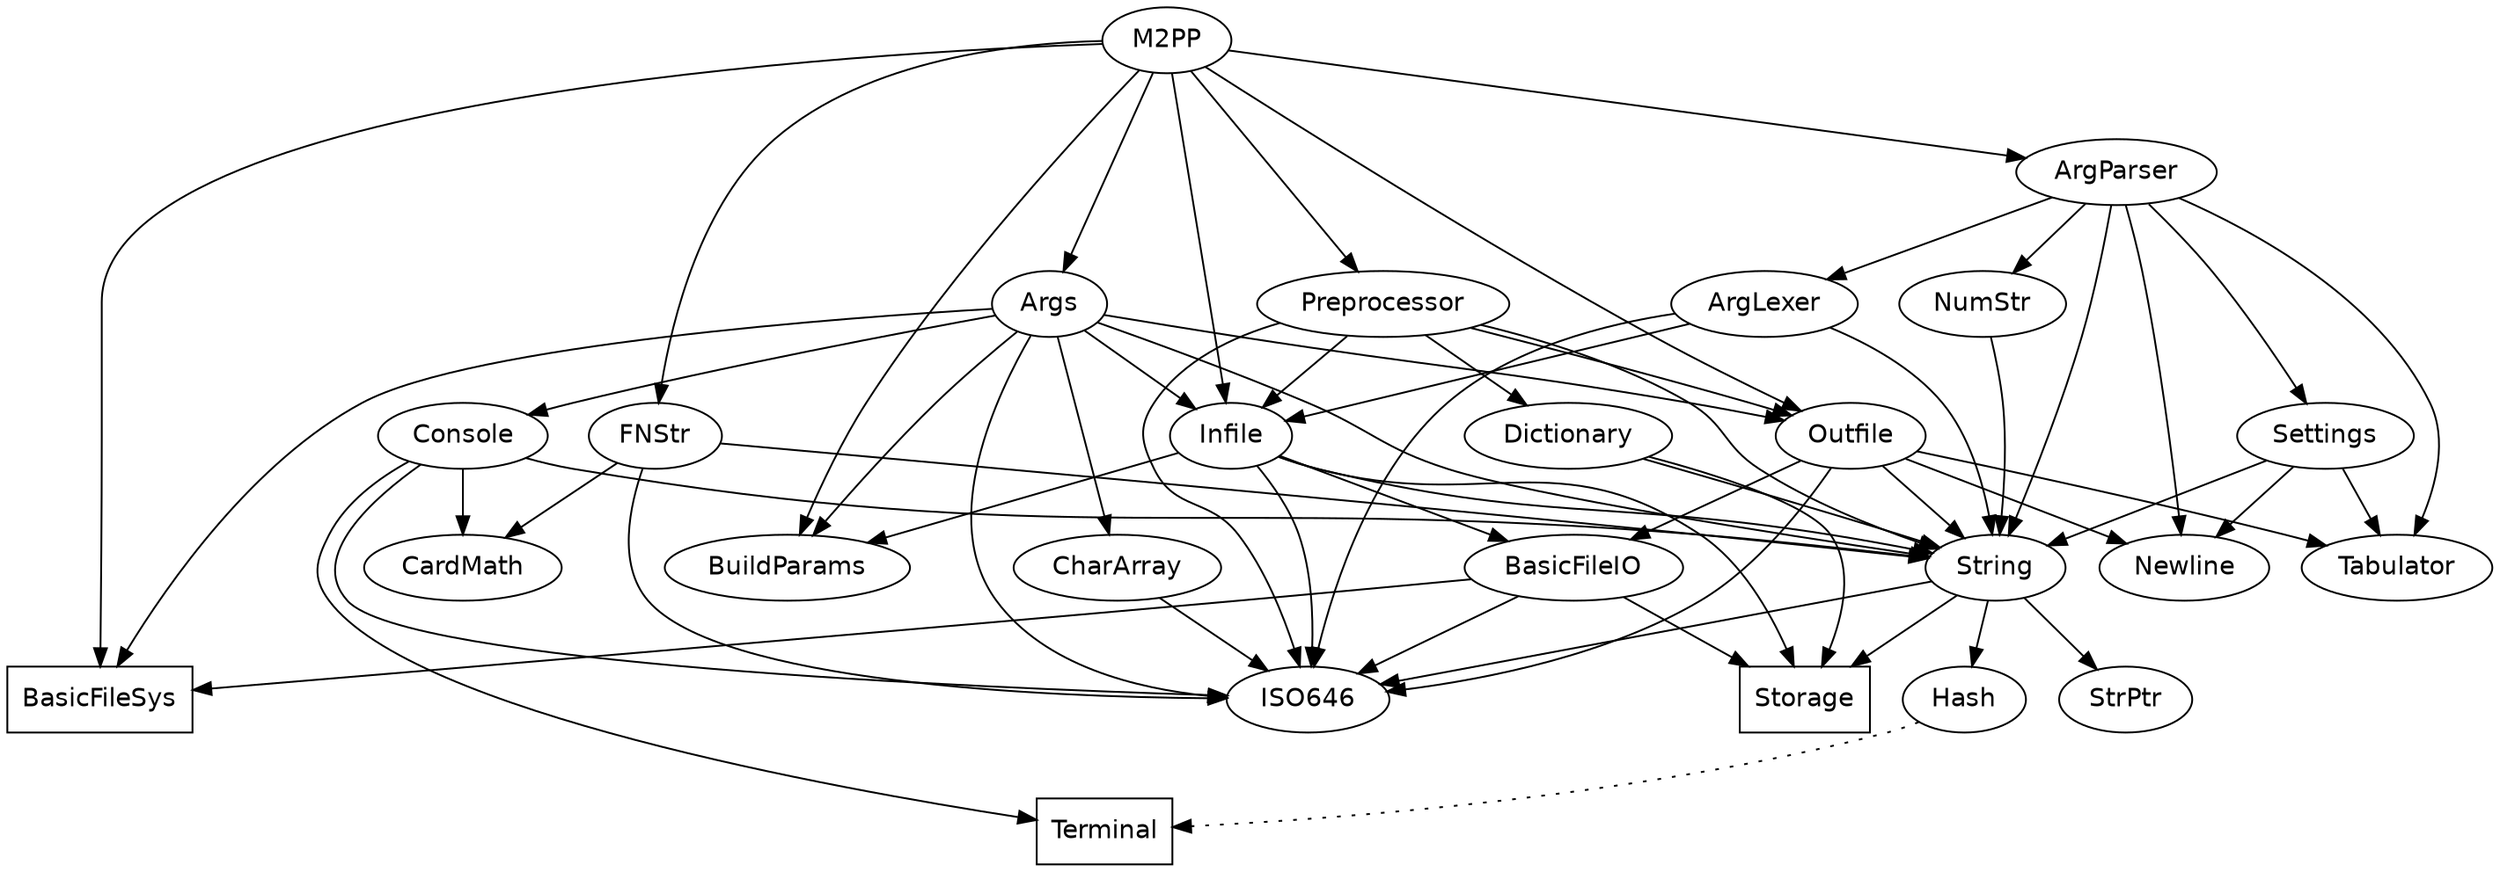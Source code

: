 digraph M2PPDep {
  node [fontname=helvetica];

  M2PP -> {
    Args ArgParser BuildParams BasicFileSys FNStr Infile Outfile Preprocessor
  };
  
  Args -> {
    BuildParams CharArray Console BasicFileSys Infile ISO646 Outfile String
  };
  
  BuildParams; /* no dependencies */
  
  CharArray -> {
    ISO646
  };
  
  ISO646; /* no dependencies */
  
  Console -> {
    CardMath ISO646 String Terminal
  };
  
  CardMath; /* no dependencies */
  
  String -> {
    Hash ISO646 Storage StrPtr
  };
  
  edge [style=dotted];
  Hash -> {
    Terminal
  };
  edge [style=none];
  
  Terminal [shape=box]; /* stdlib */
  
  Storage [shape=box]; /* stdlib */
  
  StrPtr; /* no dependencies */  
  
  BasicFileSys [shape=box];
  
  Infile -> {
    BasicFileIO BuildParams ISO646 Storage String
  };
  
  BasicFileIO -> {
    BasicFileSys ISO646 Storage
  };
  
  Outfile -> {
    BasicFileIO ISO646 Newline String Tabulator
  };
  
  Newline; /* no dependencies */  
  
  Tabulator; /* no dependencies */  
  
  ArgParser -> {
    ArgLexer Newline NumStr Settings String Tabulator
  };
  
  ArgLexer -> {
    Infile ISO646 String
  };
    
  NumStr -> {
    String
  };
    
  Settings -> {
    String Newline Tabulator
  };
  
  FNStr -> {
    CardMath ISO646 String
  };
  
  CardMath; /* no dependencies */
  
  Preprocessor -> {
    Dictionary Infile ISO646 Outfile String
  };
  
  Dictionary -> {
    Storage String
  };
  
} /* M2PPDep */